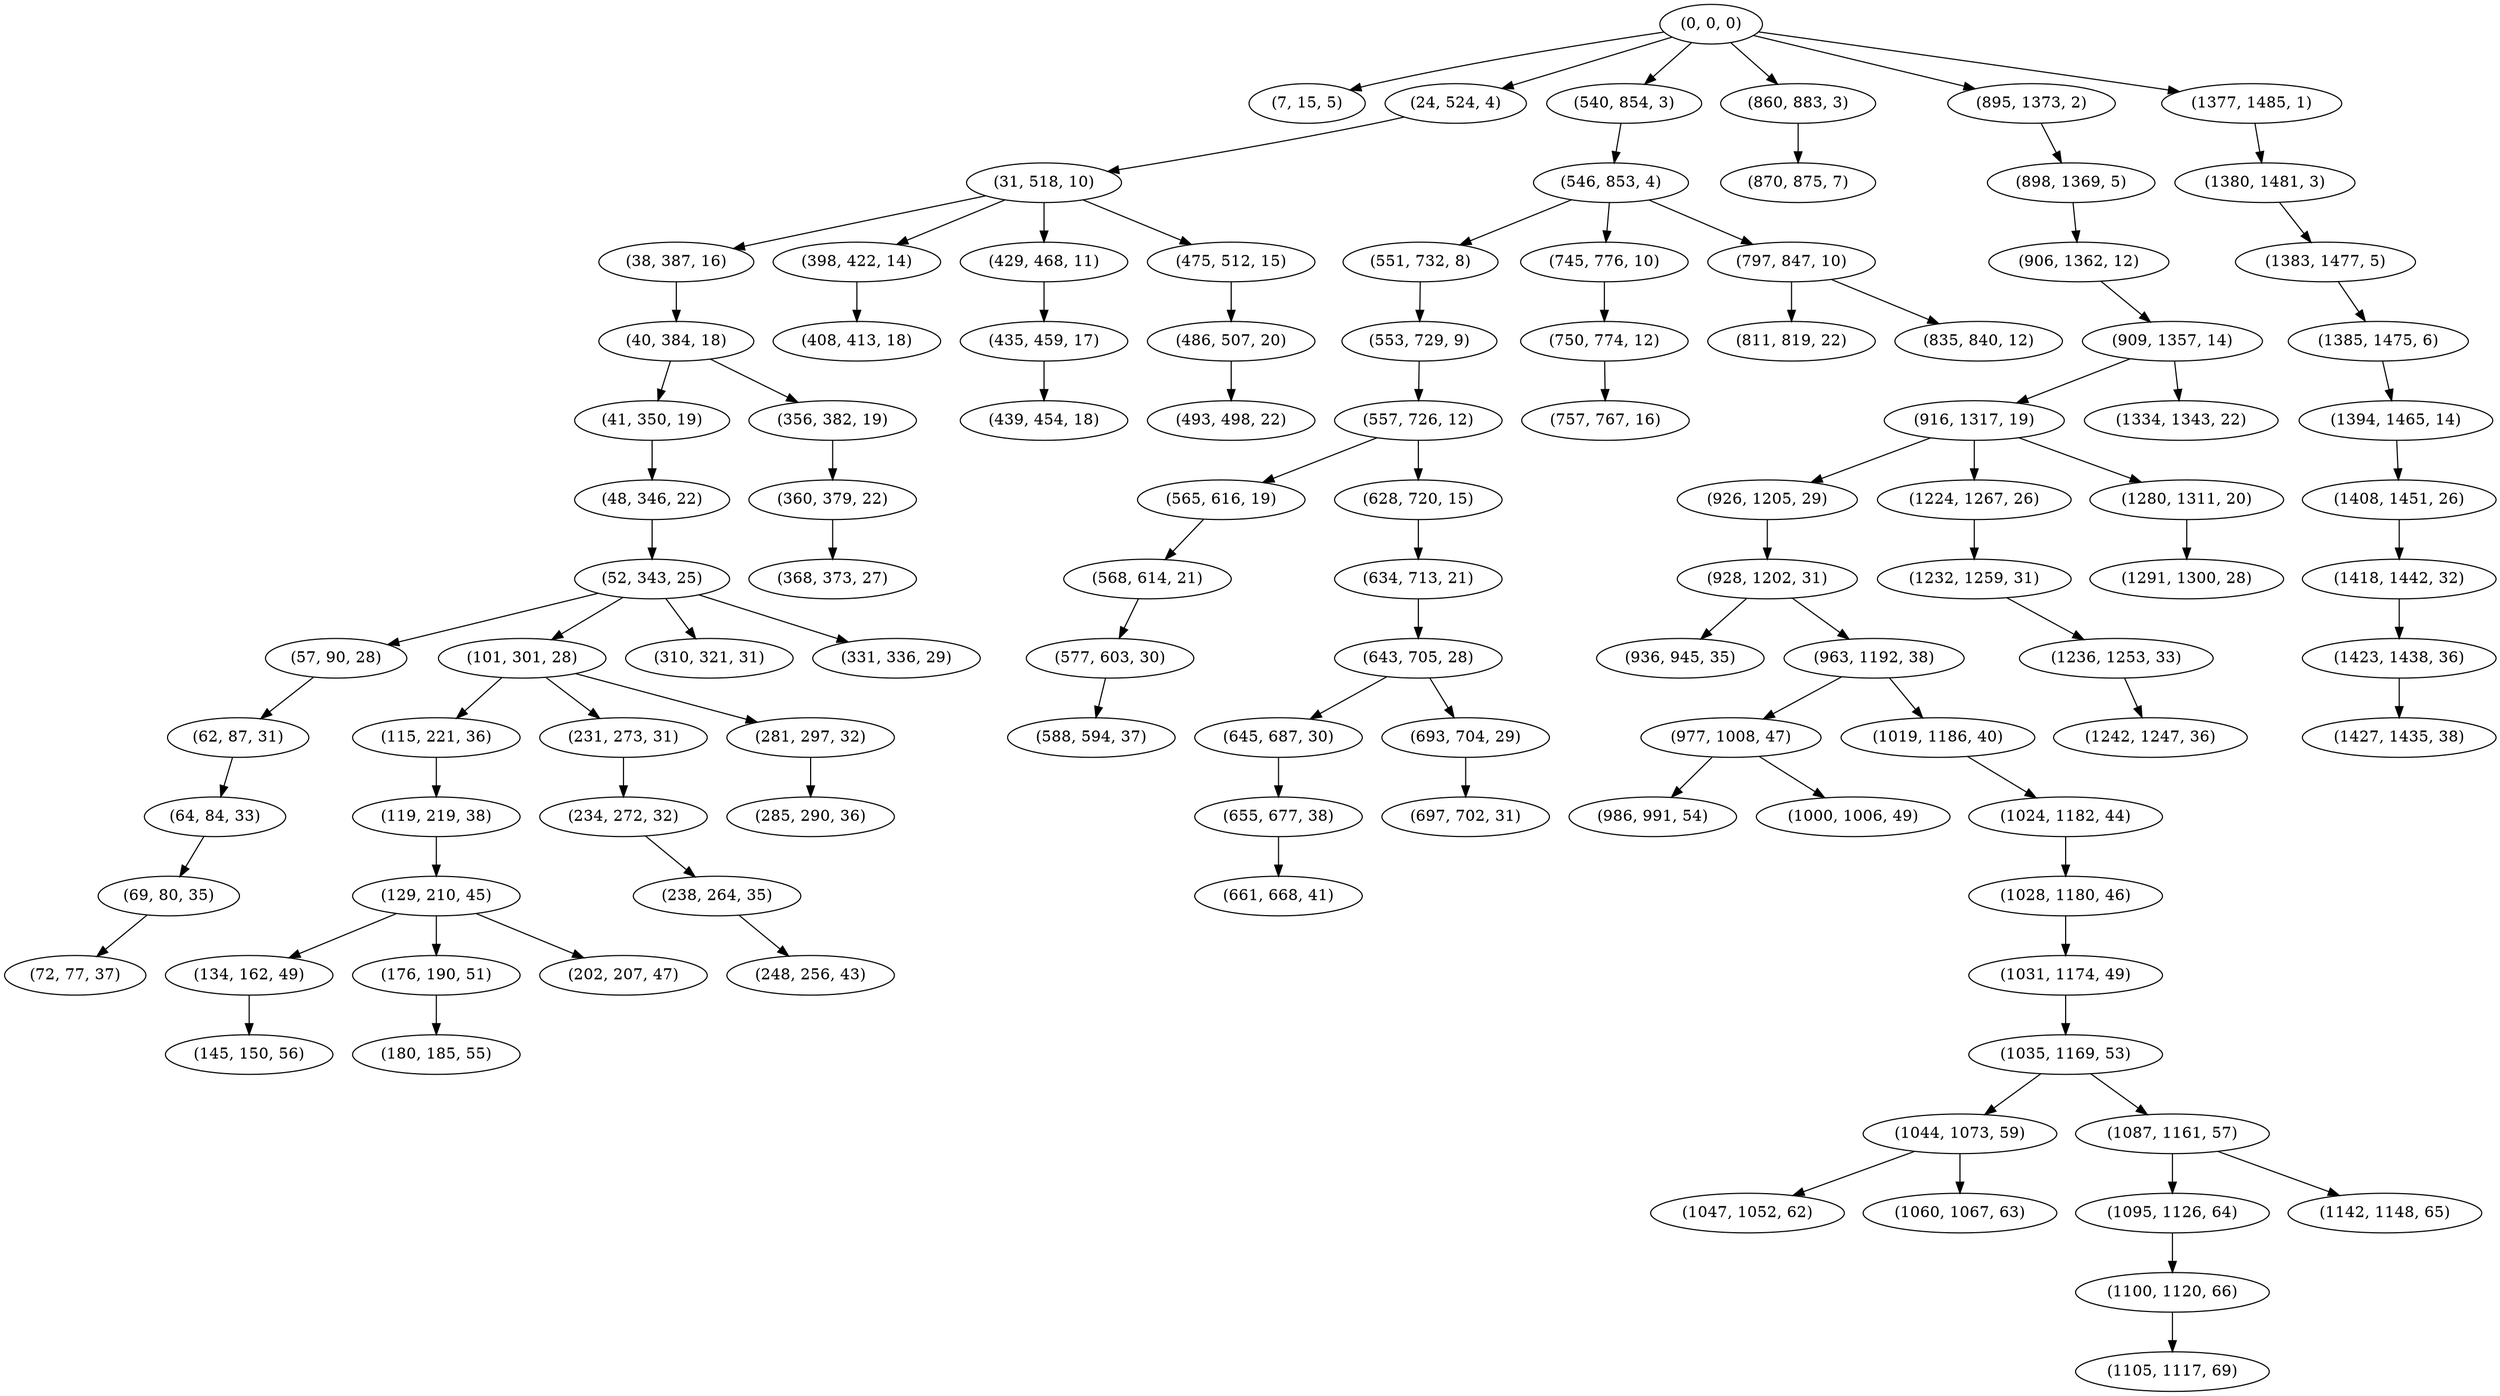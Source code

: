 digraph tree {
    "(0, 0, 0)";
    "(7, 15, 5)";
    "(24, 524, 4)";
    "(31, 518, 10)";
    "(38, 387, 16)";
    "(40, 384, 18)";
    "(41, 350, 19)";
    "(48, 346, 22)";
    "(52, 343, 25)";
    "(57, 90, 28)";
    "(62, 87, 31)";
    "(64, 84, 33)";
    "(69, 80, 35)";
    "(72, 77, 37)";
    "(101, 301, 28)";
    "(115, 221, 36)";
    "(119, 219, 38)";
    "(129, 210, 45)";
    "(134, 162, 49)";
    "(145, 150, 56)";
    "(176, 190, 51)";
    "(180, 185, 55)";
    "(202, 207, 47)";
    "(231, 273, 31)";
    "(234, 272, 32)";
    "(238, 264, 35)";
    "(248, 256, 43)";
    "(281, 297, 32)";
    "(285, 290, 36)";
    "(310, 321, 31)";
    "(331, 336, 29)";
    "(356, 382, 19)";
    "(360, 379, 22)";
    "(368, 373, 27)";
    "(398, 422, 14)";
    "(408, 413, 18)";
    "(429, 468, 11)";
    "(435, 459, 17)";
    "(439, 454, 18)";
    "(475, 512, 15)";
    "(486, 507, 20)";
    "(493, 498, 22)";
    "(540, 854, 3)";
    "(546, 853, 4)";
    "(551, 732, 8)";
    "(553, 729, 9)";
    "(557, 726, 12)";
    "(565, 616, 19)";
    "(568, 614, 21)";
    "(577, 603, 30)";
    "(588, 594, 37)";
    "(628, 720, 15)";
    "(634, 713, 21)";
    "(643, 705, 28)";
    "(645, 687, 30)";
    "(655, 677, 38)";
    "(661, 668, 41)";
    "(693, 704, 29)";
    "(697, 702, 31)";
    "(745, 776, 10)";
    "(750, 774, 12)";
    "(757, 767, 16)";
    "(797, 847, 10)";
    "(811, 819, 22)";
    "(835, 840, 12)";
    "(860, 883, 3)";
    "(870, 875, 7)";
    "(895, 1373, 2)";
    "(898, 1369, 5)";
    "(906, 1362, 12)";
    "(909, 1357, 14)";
    "(916, 1317, 19)";
    "(926, 1205, 29)";
    "(928, 1202, 31)";
    "(936, 945, 35)";
    "(963, 1192, 38)";
    "(977, 1008, 47)";
    "(986, 991, 54)";
    "(1000, 1006, 49)";
    "(1019, 1186, 40)";
    "(1024, 1182, 44)";
    "(1028, 1180, 46)";
    "(1031, 1174, 49)";
    "(1035, 1169, 53)";
    "(1044, 1073, 59)";
    "(1047, 1052, 62)";
    "(1060, 1067, 63)";
    "(1087, 1161, 57)";
    "(1095, 1126, 64)";
    "(1100, 1120, 66)";
    "(1105, 1117, 69)";
    "(1142, 1148, 65)";
    "(1224, 1267, 26)";
    "(1232, 1259, 31)";
    "(1236, 1253, 33)";
    "(1242, 1247, 36)";
    "(1280, 1311, 20)";
    "(1291, 1300, 28)";
    "(1334, 1343, 22)";
    "(1377, 1485, 1)";
    "(1380, 1481, 3)";
    "(1383, 1477, 5)";
    "(1385, 1475, 6)";
    "(1394, 1465, 14)";
    "(1408, 1451, 26)";
    "(1418, 1442, 32)";
    "(1423, 1438, 36)";
    "(1427, 1435, 38)";
    "(0, 0, 0)" -> "(7, 15, 5)";
    "(0, 0, 0)" -> "(24, 524, 4)";
    "(0, 0, 0)" -> "(540, 854, 3)";
    "(0, 0, 0)" -> "(860, 883, 3)";
    "(0, 0, 0)" -> "(895, 1373, 2)";
    "(0, 0, 0)" -> "(1377, 1485, 1)";
    "(24, 524, 4)" -> "(31, 518, 10)";
    "(31, 518, 10)" -> "(38, 387, 16)";
    "(31, 518, 10)" -> "(398, 422, 14)";
    "(31, 518, 10)" -> "(429, 468, 11)";
    "(31, 518, 10)" -> "(475, 512, 15)";
    "(38, 387, 16)" -> "(40, 384, 18)";
    "(40, 384, 18)" -> "(41, 350, 19)";
    "(40, 384, 18)" -> "(356, 382, 19)";
    "(41, 350, 19)" -> "(48, 346, 22)";
    "(48, 346, 22)" -> "(52, 343, 25)";
    "(52, 343, 25)" -> "(57, 90, 28)";
    "(52, 343, 25)" -> "(101, 301, 28)";
    "(52, 343, 25)" -> "(310, 321, 31)";
    "(52, 343, 25)" -> "(331, 336, 29)";
    "(57, 90, 28)" -> "(62, 87, 31)";
    "(62, 87, 31)" -> "(64, 84, 33)";
    "(64, 84, 33)" -> "(69, 80, 35)";
    "(69, 80, 35)" -> "(72, 77, 37)";
    "(101, 301, 28)" -> "(115, 221, 36)";
    "(101, 301, 28)" -> "(231, 273, 31)";
    "(101, 301, 28)" -> "(281, 297, 32)";
    "(115, 221, 36)" -> "(119, 219, 38)";
    "(119, 219, 38)" -> "(129, 210, 45)";
    "(129, 210, 45)" -> "(134, 162, 49)";
    "(129, 210, 45)" -> "(176, 190, 51)";
    "(129, 210, 45)" -> "(202, 207, 47)";
    "(134, 162, 49)" -> "(145, 150, 56)";
    "(176, 190, 51)" -> "(180, 185, 55)";
    "(231, 273, 31)" -> "(234, 272, 32)";
    "(234, 272, 32)" -> "(238, 264, 35)";
    "(238, 264, 35)" -> "(248, 256, 43)";
    "(281, 297, 32)" -> "(285, 290, 36)";
    "(356, 382, 19)" -> "(360, 379, 22)";
    "(360, 379, 22)" -> "(368, 373, 27)";
    "(398, 422, 14)" -> "(408, 413, 18)";
    "(429, 468, 11)" -> "(435, 459, 17)";
    "(435, 459, 17)" -> "(439, 454, 18)";
    "(475, 512, 15)" -> "(486, 507, 20)";
    "(486, 507, 20)" -> "(493, 498, 22)";
    "(540, 854, 3)" -> "(546, 853, 4)";
    "(546, 853, 4)" -> "(551, 732, 8)";
    "(546, 853, 4)" -> "(745, 776, 10)";
    "(546, 853, 4)" -> "(797, 847, 10)";
    "(551, 732, 8)" -> "(553, 729, 9)";
    "(553, 729, 9)" -> "(557, 726, 12)";
    "(557, 726, 12)" -> "(565, 616, 19)";
    "(557, 726, 12)" -> "(628, 720, 15)";
    "(565, 616, 19)" -> "(568, 614, 21)";
    "(568, 614, 21)" -> "(577, 603, 30)";
    "(577, 603, 30)" -> "(588, 594, 37)";
    "(628, 720, 15)" -> "(634, 713, 21)";
    "(634, 713, 21)" -> "(643, 705, 28)";
    "(643, 705, 28)" -> "(645, 687, 30)";
    "(643, 705, 28)" -> "(693, 704, 29)";
    "(645, 687, 30)" -> "(655, 677, 38)";
    "(655, 677, 38)" -> "(661, 668, 41)";
    "(693, 704, 29)" -> "(697, 702, 31)";
    "(745, 776, 10)" -> "(750, 774, 12)";
    "(750, 774, 12)" -> "(757, 767, 16)";
    "(797, 847, 10)" -> "(811, 819, 22)";
    "(797, 847, 10)" -> "(835, 840, 12)";
    "(860, 883, 3)" -> "(870, 875, 7)";
    "(895, 1373, 2)" -> "(898, 1369, 5)";
    "(898, 1369, 5)" -> "(906, 1362, 12)";
    "(906, 1362, 12)" -> "(909, 1357, 14)";
    "(909, 1357, 14)" -> "(916, 1317, 19)";
    "(909, 1357, 14)" -> "(1334, 1343, 22)";
    "(916, 1317, 19)" -> "(926, 1205, 29)";
    "(916, 1317, 19)" -> "(1224, 1267, 26)";
    "(916, 1317, 19)" -> "(1280, 1311, 20)";
    "(926, 1205, 29)" -> "(928, 1202, 31)";
    "(928, 1202, 31)" -> "(936, 945, 35)";
    "(928, 1202, 31)" -> "(963, 1192, 38)";
    "(963, 1192, 38)" -> "(977, 1008, 47)";
    "(963, 1192, 38)" -> "(1019, 1186, 40)";
    "(977, 1008, 47)" -> "(986, 991, 54)";
    "(977, 1008, 47)" -> "(1000, 1006, 49)";
    "(1019, 1186, 40)" -> "(1024, 1182, 44)";
    "(1024, 1182, 44)" -> "(1028, 1180, 46)";
    "(1028, 1180, 46)" -> "(1031, 1174, 49)";
    "(1031, 1174, 49)" -> "(1035, 1169, 53)";
    "(1035, 1169, 53)" -> "(1044, 1073, 59)";
    "(1035, 1169, 53)" -> "(1087, 1161, 57)";
    "(1044, 1073, 59)" -> "(1047, 1052, 62)";
    "(1044, 1073, 59)" -> "(1060, 1067, 63)";
    "(1087, 1161, 57)" -> "(1095, 1126, 64)";
    "(1087, 1161, 57)" -> "(1142, 1148, 65)";
    "(1095, 1126, 64)" -> "(1100, 1120, 66)";
    "(1100, 1120, 66)" -> "(1105, 1117, 69)";
    "(1224, 1267, 26)" -> "(1232, 1259, 31)";
    "(1232, 1259, 31)" -> "(1236, 1253, 33)";
    "(1236, 1253, 33)" -> "(1242, 1247, 36)";
    "(1280, 1311, 20)" -> "(1291, 1300, 28)";
    "(1377, 1485, 1)" -> "(1380, 1481, 3)";
    "(1380, 1481, 3)" -> "(1383, 1477, 5)";
    "(1383, 1477, 5)" -> "(1385, 1475, 6)";
    "(1385, 1475, 6)" -> "(1394, 1465, 14)";
    "(1394, 1465, 14)" -> "(1408, 1451, 26)";
    "(1408, 1451, 26)" -> "(1418, 1442, 32)";
    "(1418, 1442, 32)" -> "(1423, 1438, 36)";
    "(1423, 1438, 36)" -> "(1427, 1435, 38)";
}
